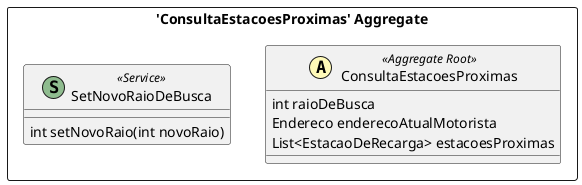 @startuml

skinparam componentStyle uml2

package "'ConsultaEstacoesProximas' Aggregate" <<Rectangle>> {
	class ConsultaEstacoesProximas <<(A,#fffab8) Aggregate Root>> {
		int raioDeBusca
		Endereco enderecoAtualMotorista
		List<EstacaoDeRecarga> estacoesProximas
	}
	class SetNovoRaioDeBusca <<(S,DarkSeaGreen) Service>> {
		int setNovoRaio(int novoRaio)
	}
}


@enduml
